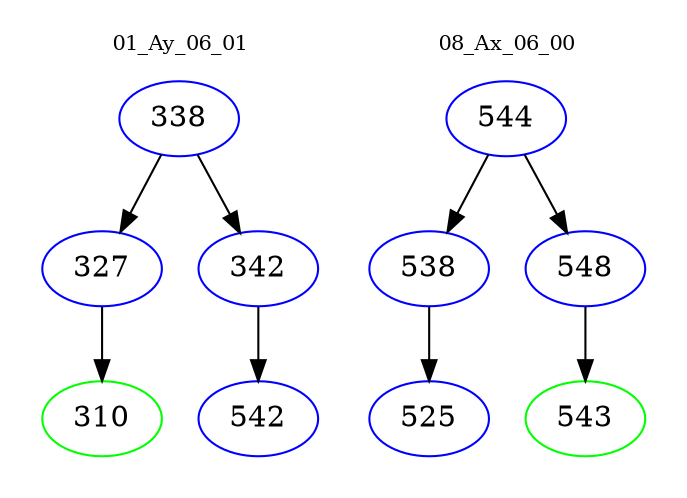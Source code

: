 digraph{
subgraph cluster_0 {
color = white
label = "01_Ay_06_01";
fontsize=10;
T0_338 [label="338", color="blue"]
T0_338 -> T0_327 [color="black"]
T0_327 [label="327", color="blue"]
T0_327 -> T0_310 [color="black"]
T0_310 [label="310", color="green"]
T0_338 -> T0_342 [color="black"]
T0_342 [label="342", color="blue"]
T0_342 -> T0_542 [color="black"]
T0_542 [label="542", color="blue"]
}
subgraph cluster_1 {
color = white
label = "08_Ax_06_00";
fontsize=10;
T1_544 [label="544", color="blue"]
T1_544 -> T1_538 [color="black"]
T1_538 [label="538", color="blue"]
T1_538 -> T1_525 [color="black"]
T1_525 [label="525", color="blue"]
T1_544 -> T1_548 [color="black"]
T1_548 [label="548", color="blue"]
T1_548 -> T1_543 [color="black"]
T1_543 [label="543", color="green"]
}
}
